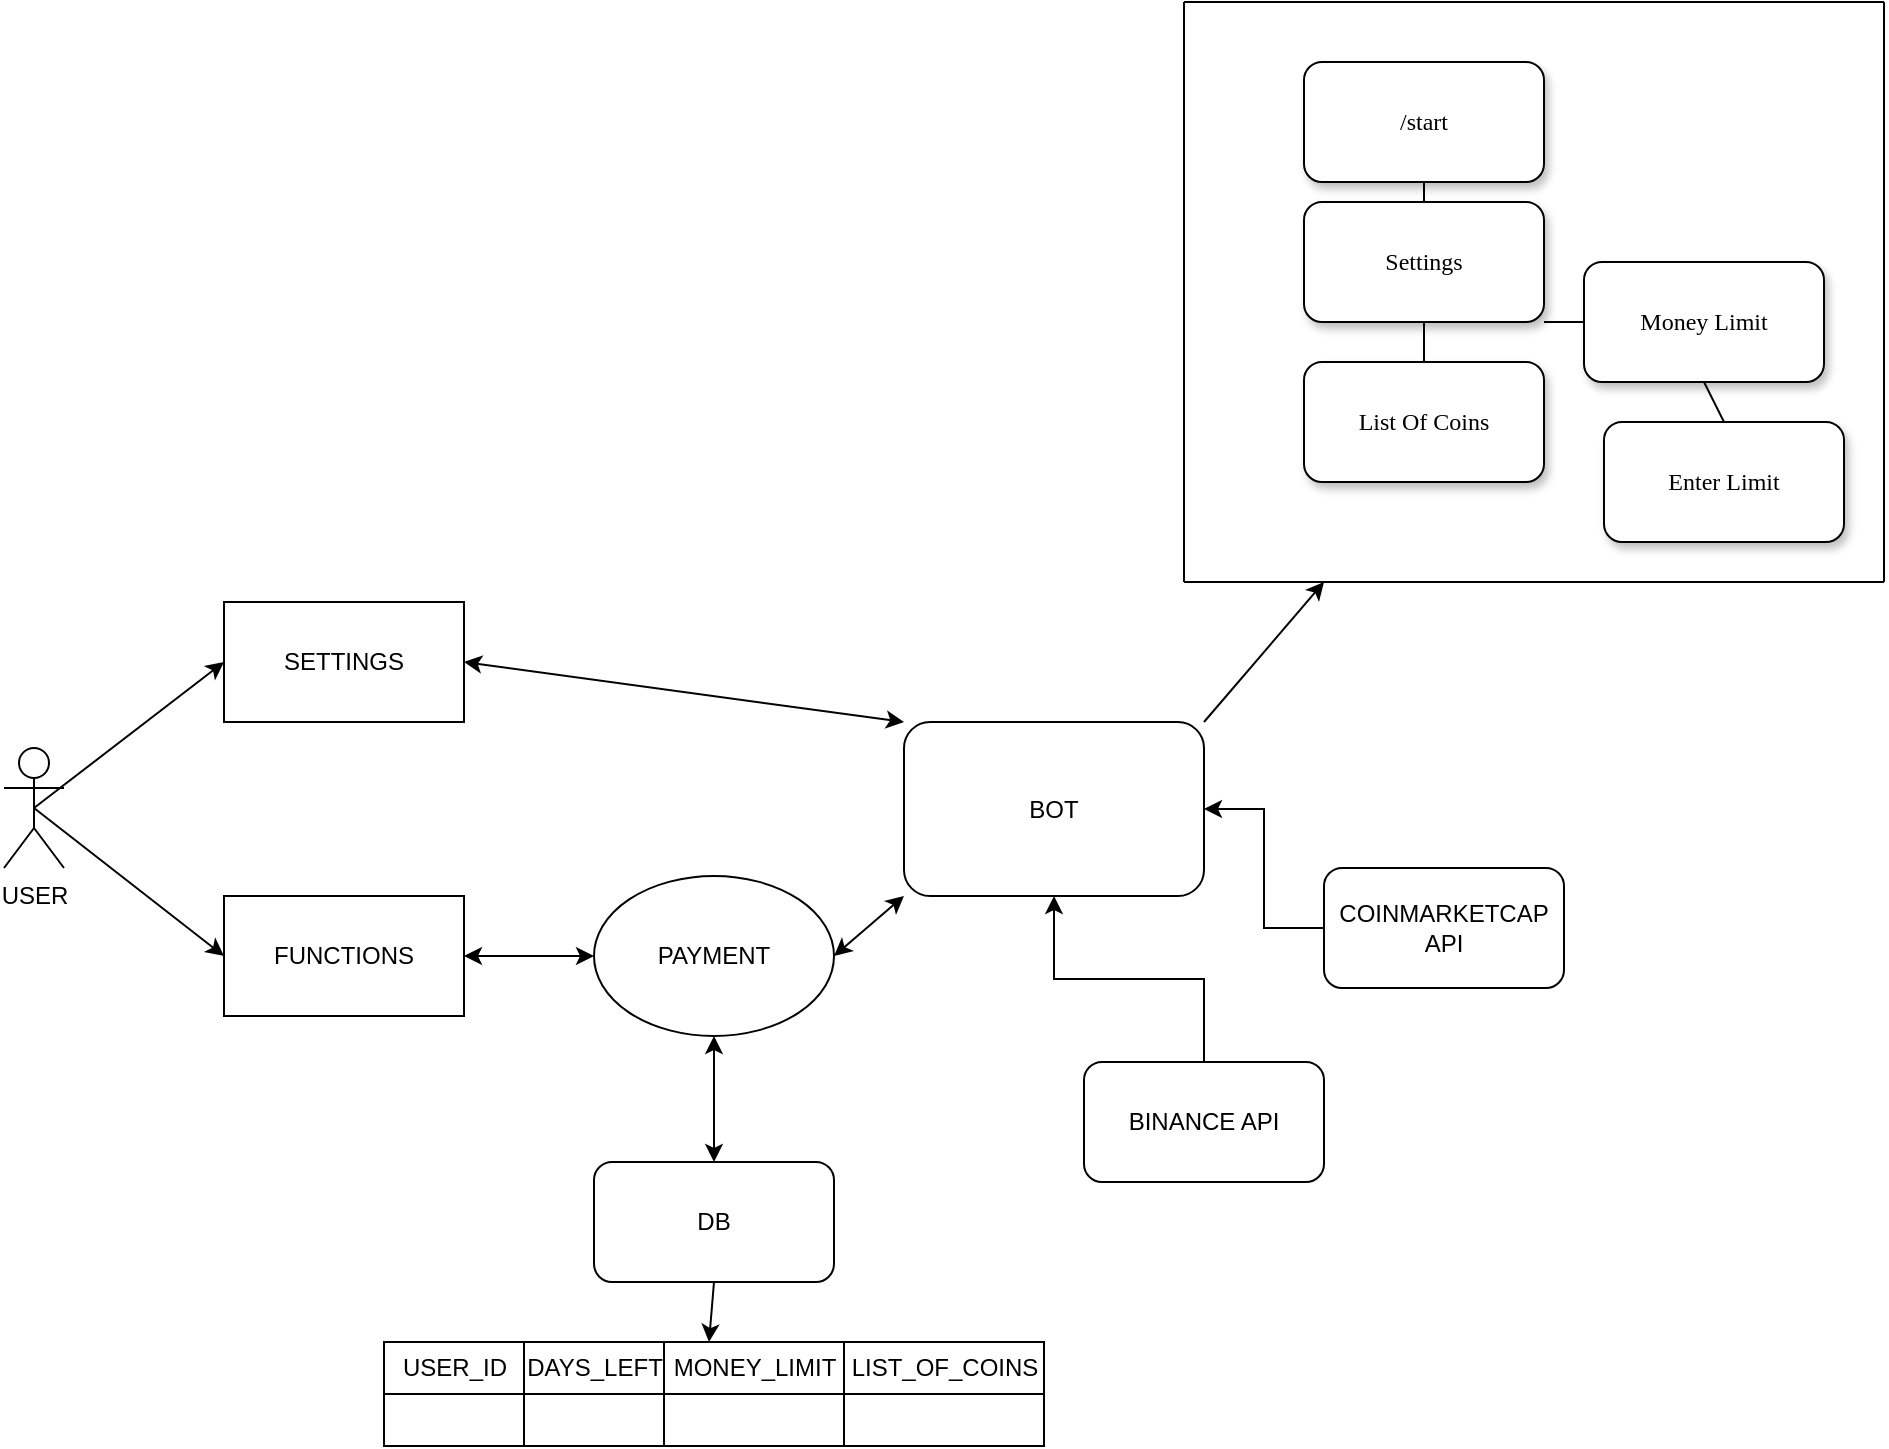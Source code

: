 <mxfile version="24.0.7" type="github">
  <diagram name="Page-1" id="e7e014a7-5840-1c2e-5031-d8a46d1fe8dd">
    <mxGraphModel dx="1082" dy="514" grid="1" gridSize="10" guides="1" tooltips="1" connect="1" arrows="1" fold="1" page="1" pageScale="1" pageWidth="1169" pageHeight="826" background="none" math="0" shadow="0">
      <root>
        <mxCell id="0" />
        <mxCell id="1" parent="0" />
        <mxCell id="A9pOm5I19ERkuxZuiraP-42" value="BOT" style="rounded=1;whiteSpace=wrap;html=1;" parent="1" vertex="1">
          <mxGeometry x="650" y="370" width="150" height="87" as="geometry" />
        </mxCell>
        <mxCell id="A9pOm5I19ERkuxZuiraP-43" value="USER" style="shape=umlActor;verticalLabelPosition=bottom;verticalAlign=top;html=1;outlineConnect=0;" parent="1" vertex="1">
          <mxGeometry x="200" y="383" width="30" height="60" as="geometry" />
        </mxCell>
        <mxCell id="A9pOm5I19ERkuxZuiraP-63" value="" style="edgeStyle=orthogonalEdgeStyle;rounded=0;orthogonalLoop=1;jettySize=auto;html=1;" parent="1" source="A9pOm5I19ERkuxZuiraP-46" target="A9pOm5I19ERkuxZuiraP-42" edge="1">
          <mxGeometry relative="1" as="geometry" />
        </mxCell>
        <mxCell id="A9pOm5I19ERkuxZuiraP-46" value="BINANCE API" style="rounded=1;whiteSpace=wrap;html=1;" parent="1" vertex="1">
          <mxGeometry x="740" y="540" width="120" height="60" as="geometry" />
        </mxCell>
        <mxCell id="A9pOm5I19ERkuxZuiraP-47" value="PAYMENT" style="ellipse;whiteSpace=wrap;html=1;" parent="1" vertex="1">
          <mxGeometry x="495" y="447" width="120" height="80" as="geometry" />
        </mxCell>
        <mxCell id="A9pOm5I19ERkuxZuiraP-49" value="DB" style="rounded=1;whiteSpace=wrap;html=1;" parent="1" vertex="1">
          <mxGeometry x="495" y="590" width="120" height="60" as="geometry" />
        </mxCell>
        <mxCell id="A9pOm5I19ERkuxZuiraP-51" value="SETTINGS" style="rounded=0;whiteSpace=wrap;html=1;" parent="1" vertex="1">
          <mxGeometry x="310" y="310" width="120" height="60" as="geometry" />
        </mxCell>
        <mxCell id="A9pOm5I19ERkuxZuiraP-52" value="FUNCTIONS" style="rounded=0;whiteSpace=wrap;html=1;" parent="1" vertex="1">
          <mxGeometry x="310" y="457" width="120" height="60" as="geometry" />
        </mxCell>
        <mxCell id="A9pOm5I19ERkuxZuiraP-54" value="" style="endArrow=classic;html=1;rounded=0;exitX=0.5;exitY=0.5;exitDx=0;exitDy=0;exitPerimeter=0;entryX=0;entryY=0.5;entryDx=0;entryDy=0;" parent="1" source="A9pOm5I19ERkuxZuiraP-43" target="A9pOm5I19ERkuxZuiraP-51" edge="1">
          <mxGeometry width="50" height="50" relative="1" as="geometry">
            <mxPoint x="640" y="510" as="sourcePoint" />
            <mxPoint x="690" y="460" as="targetPoint" />
          </mxGeometry>
        </mxCell>
        <mxCell id="A9pOm5I19ERkuxZuiraP-55" value="" style="endArrow=classic;startArrow=classic;html=1;rounded=0;exitX=1;exitY=0.5;exitDx=0;exitDy=0;entryX=0;entryY=0;entryDx=0;entryDy=0;" parent="1" source="A9pOm5I19ERkuxZuiraP-51" target="A9pOm5I19ERkuxZuiraP-42" edge="1">
          <mxGeometry width="50" height="50" relative="1" as="geometry">
            <mxPoint x="430" y="330" as="sourcePoint" />
            <mxPoint x="650" y="403.5" as="targetPoint" />
          </mxGeometry>
        </mxCell>
        <mxCell id="A9pOm5I19ERkuxZuiraP-56" value="" style="endArrow=classic;startArrow=classic;html=1;rounded=0;exitX=1;exitY=0.5;exitDx=0;exitDy=0;entryX=0;entryY=1;entryDx=0;entryDy=0;" parent="1" source="A9pOm5I19ERkuxZuiraP-47" target="A9pOm5I19ERkuxZuiraP-42" edge="1">
          <mxGeometry width="50" height="50" relative="1" as="geometry">
            <mxPoint x="615" y="503.5" as="sourcePoint" />
            <mxPoint x="650" y="430" as="targetPoint" />
          </mxGeometry>
        </mxCell>
        <mxCell id="A9pOm5I19ERkuxZuiraP-60" value="" style="endArrow=classic;html=1;rounded=0;exitX=0.5;exitY=0.5;exitDx=0;exitDy=0;exitPerimeter=0;entryX=0;entryY=0.5;entryDx=0;entryDy=0;" parent="1" source="A9pOm5I19ERkuxZuiraP-43" target="A9pOm5I19ERkuxZuiraP-52" edge="1">
          <mxGeometry width="50" height="50" relative="1" as="geometry">
            <mxPoint x="640" y="470" as="sourcePoint" />
            <mxPoint x="690" y="420" as="targetPoint" />
          </mxGeometry>
        </mxCell>
        <mxCell id="A9pOm5I19ERkuxZuiraP-61" value="" style="endArrow=classic;startArrow=classic;html=1;rounded=0;exitX=1;exitY=0.5;exitDx=0;exitDy=0;entryX=0;entryY=0.5;entryDx=0;entryDy=0;" parent="1" source="A9pOm5I19ERkuxZuiraP-52" target="A9pOm5I19ERkuxZuiraP-47" edge="1">
          <mxGeometry width="50" height="50" relative="1" as="geometry">
            <mxPoint x="640" y="470" as="sourcePoint" />
            <mxPoint x="690" y="420" as="targetPoint" />
          </mxGeometry>
        </mxCell>
        <mxCell id="A9pOm5I19ERkuxZuiraP-64" value="" style="endArrow=classic;startArrow=classic;html=1;rounded=0;exitX=0.5;exitY=0;exitDx=0;exitDy=0;entryX=0.5;entryY=1;entryDx=0;entryDy=0;" parent="1" source="A9pOm5I19ERkuxZuiraP-49" target="A9pOm5I19ERkuxZuiraP-47" edge="1">
          <mxGeometry width="50" height="50" relative="1" as="geometry">
            <mxPoint x="550" y="510" as="sourcePoint" />
            <mxPoint x="600" y="460" as="targetPoint" />
          </mxGeometry>
        </mxCell>
        <mxCell id="KdGdZZAiLebhE1d6F8w3-1" value="USER_ID" style="swimlane;fontStyle=0;childLayout=stackLayout;horizontal=1;startSize=26;fillColor=none;horizontalStack=0;resizeParent=1;resizeParentMax=0;resizeLast=0;collapsible=1;marginBottom=0;html=1;" parent="1" vertex="1">
          <mxGeometry x="390" y="680" width="70" height="52" as="geometry" />
        </mxCell>
        <mxCell id="KdGdZZAiLebhE1d6F8w3-2" value="DAYS_LEFT" style="swimlane;fontStyle=0;childLayout=stackLayout;horizontal=1;startSize=26;fillColor=none;horizontalStack=0;resizeParent=1;resizeParentMax=0;resizeLast=0;collapsible=1;marginBottom=0;html=1;" parent="1" vertex="1">
          <mxGeometry x="460" y="680" width="70" height="52" as="geometry" />
        </mxCell>
        <mxCell id="KdGdZZAiLebhE1d6F8w3-3" value="MONEY_LIMIT" style="swimlane;fontStyle=0;childLayout=stackLayout;horizontal=1;startSize=26;fillColor=none;horizontalStack=0;resizeParent=1;resizeParentMax=0;resizeLast=0;collapsible=1;marginBottom=0;html=1;" parent="1" vertex="1">
          <mxGeometry x="530" y="680" width="90" height="52" as="geometry" />
        </mxCell>
        <mxCell id="KdGdZZAiLebhE1d6F8w3-4" value="LIST_OF_COINS" style="swimlane;fontStyle=0;childLayout=stackLayout;horizontal=1;startSize=26;fillColor=none;horizontalStack=0;resizeParent=1;resizeParentMax=0;resizeLast=0;collapsible=1;marginBottom=0;html=1;" parent="1" vertex="1">
          <mxGeometry x="620" y="680" width="100" height="52" as="geometry" />
        </mxCell>
        <mxCell id="KdGdZZAiLebhE1d6F8w3-7" value="" style="endArrow=classic;html=1;rounded=0;exitX=0.5;exitY=1;exitDx=0;exitDy=0;entryX=0.25;entryY=0;entryDx=0;entryDy=0;" parent="1" source="A9pOm5I19ERkuxZuiraP-49" target="KdGdZZAiLebhE1d6F8w3-3" edge="1">
          <mxGeometry width="50" height="50" relative="1" as="geometry">
            <mxPoint x="490" y="670" as="sourcePoint" />
            <mxPoint x="555" y="670" as="targetPoint" />
          </mxGeometry>
        </mxCell>
        <mxCell id="KdGdZZAiLebhE1d6F8w3-25" value="/start" style="whiteSpace=wrap;html=1;rounded=1;shadow=1;labelBackgroundColor=none;strokeWidth=1;fontFamily=Verdana;fontSize=12;align=center;" parent="1" vertex="1">
          <mxGeometry x="850" y="40" width="120" height="60" as="geometry" />
        </mxCell>
        <mxCell id="KdGdZZAiLebhE1d6F8w3-26" value="Settings" style="whiteSpace=wrap;html=1;rounded=1;shadow=1;labelBackgroundColor=none;strokeWidth=1;fontFamily=Verdana;fontSize=12;align=center;" parent="1" vertex="1">
          <mxGeometry x="850" y="110" width="120" height="60" as="geometry" />
        </mxCell>
        <mxCell id="KdGdZZAiLebhE1d6F8w3-27" value="" style="rounded=0;html=1;labelBackgroundColor=none;startArrow=none;startFill=0;startSize=5;endArrow=none;endFill=0;endSize=5;jettySize=auto;orthogonalLoop=1;strokeWidth=1;fontFamily=Verdana;fontSize=12" parent="1" source="KdGdZZAiLebhE1d6F8w3-25" target="KdGdZZAiLebhE1d6F8w3-26" edge="1">
          <mxGeometry x="-0.359" y="-11" relative="1" as="geometry">
            <mxPoint as="offset" />
          </mxGeometry>
        </mxCell>
        <mxCell id="KdGdZZAiLebhE1d6F8w3-29" value="List Of Coins" style="whiteSpace=wrap;html=1;rounded=1;shadow=1;labelBackgroundColor=none;strokeWidth=1;fontFamily=Verdana;fontSize=12;align=center;" parent="1" vertex="1">
          <mxGeometry x="850" y="190" width="120" height="60" as="geometry" />
        </mxCell>
        <mxCell id="KdGdZZAiLebhE1d6F8w3-31" value="" style="rounded=0;html=1;labelBackgroundColor=none;startArrow=none;startFill=0;startSize=5;endArrow=none;endFill=0;endSize=5;jettySize=auto;orthogonalLoop=1;strokeWidth=1;fontFamily=Verdana;fontSize=12;fontColor=default;" parent="1" source="KdGdZZAiLebhE1d6F8w3-26" target="KdGdZZAiLebhE1d6F8w3-29" edge="1">
          <mxGeometry x="-0.208" y="14" relative="1" as="geometry">
            <mxPoint as="offset" />
          </mxGeometry>
        </mxCell>
        <mxCell id="KdGdZZAiLebhE1d6F8w3-32" value="Money Limit" style="whiteSpace=wrap;html=1;rounded=1;shadow=1;labelBackgroundColor=none;strokeWidth=1;fontFamily=Verdana;fontSize=12;align=center;" parent="1" vertex="1">
          <mxGeometry x="990" y="140" width="120" height="60" as="geometry" />
        </mxCell>
        <mxCell id="KdGdZZAiLebhE1d6F8w3-33" value="" style="rounded=0;html=1;labelBackgroundColor=none;startArrow=none;startFill=0;startSize=5;endArrow=none;endFill=0;endSize=5;jettySize=auto;orthogonalLoop=1;strokeWidth=1;fontFamily=Verdana;fontSize=12;fontColor=default;exitX=1;exitY=1;exitDx=0;exitDy=0;entryX=0;entryY=0.5;entryDx=0;entryDy=0;" parent="1" source="KdGdZZAiLebhE1d6F8w3-26" target="KdGdZZAiLebhE1d6F8w3-32" edge="1">
          <mxGeometry x="-0.208" y="14" relative="1" as="geometry">
            <mxPoint as="offset" />
            <mxPoint x="790" y="160" as="sourcePoint" />
            <mxPoint x="850" y="185" as="targetPoint" />
          </mxGeometry>
        </mxCell>
        <mxCell id="KdGdZZAiLebhE1d6F8w3-34" value="Enter Limit" style="whiteSpace=wrap;html=1;rounded=1;shadow=1;labelBackgroundColor=none;strokeWidth=1;fontFamily=Verdana;fontSize=12;align=center;" parent="1" vertex="1">
          <mxGeometry x="1000" y="220" width="120" height="60" as="geometry" />
        </mxCell>
        <mxCell id="KdGdZZAiLebhE1d6F8w3-35" value="" style="rounded=0;html=1;labelBackgroundColor=none;startArrow=none;startFill=0;startSize=5;endArrow=none;endFill=0;endSize=5;jettySize=auto;orthogonalLoop=1;strokeWidth=1;fontFamily=Verdana;fontSize=12;fontColor=default;exitX=0.5;exitY=1;exitDx=0;exitDy=0;entryX=0.5;entryY=0;entryDx=0;entryDy=0;" parent="1" source="KdGdZZAiLebhE1d6F8w3-32" target="KdGdZZAiLebhE1d6F8w3-34" edge="1">
          <mxGeometry x="-0.208" y="14" relative="1" as="geometry">
            <mxPoint as="offset" />
            <mxPoint x="900" y="240" as="sourcePoint" />
            <mxPoint x="960" y="245" as="targetPoint" />
          </mxGeometry>
        </mxCell>
        <mxCell id="KdGdZZAiLebhE1d6F8w3-45" value="" style="endArrow=none;html=1;rounded=0;" parent="1" edge="1">
          <mxGeometry width="50" height="50" relative="1" as="geometry">
            <mxPoint x="1140" y="300" as="sourcePoint" />
            <mxPoint x="790" y="300" as="targetPoint" />
          </mxGeometry>
        </mxCell>
        <mxCell id="KdGdZZAiLebhE1d6F8w3-46" value="" style="endArrow=none;html=1;rounded=0;" parent="1" edge="1">
          <mxGeometry width="50" height="50" relative="1" as="geometry">
            <mxPoint x="790" y="300" as="sourcePoint" />
            <mxPoint x="790" y="10" as="targetPoint" />
            <Array as="points">
              <mxPoint x="790" y="160" />
            </Array>
          </mxGeometry>
        </mxCell>
        <mxCell id="KdGdZZAiLebhE1d6F8w3-48" value="" style="endArrow=none;html=1;rounded=0;" parent="1" edge="1">
          <mxGeometry width="50" height="50" relative="1" as="geometry">
            <mxPoint x="790" y="10" as="sourcePoint" />
            <mxPoint x="1140" y="10" as="targetPoint" />
          </mxGeometry>
        </mxCell>
        <mxCell id="KdGdZZAiLebhE1d6F8w3-49" value="" style="endArrow=none;html=1;rounded=0;" parent="1" edge="1">
          <mxGeometry width="50" height="50" relative="1" as="geometry">
            <mxPoint x="1140" y="300" as="sourcePoint" />
            <mxPoint x="1140" y="10" as="targetPoint" />
          </mxGeometry>
        </mxCell>
        <mxCell id="KdGdZZAiLebhE1d6F8w3-50" value="" style="endArrow=classic;html=1;rounded=0;exitX=1;exitY=0;exitDx=0;exitDy=0;" parent="1" source="A9pOm5I19ERkuxZuiraP-42" edge="1">
          <mxGeometry width="50" height="50" relative="1" as="geometry">
            <mxPoint x="690" y="310" as="sourcePoint" />
            <mxPoint x="860" y="300" as="targetPoint" />
          </mxGeometry>
        </mxCell>
        <mxCell id="trSbKU1FdE9YpmhPeeMb-3" value="COINMARKETCAP API" style="rounded=1;whiteSpace=wrap;html=1;" vertex="1" parent="1">
          <mxGeometry x="860" y="443" width="120" height="60" as="geometry" />
        </mxCell>
        <mxCell id="trSbKU1FdE9YpmhPeeMb-4" value="" style="edgeStyle=orthogonalEdgeStyle;rounded=0;orthogonalLoop=1;jettySize=auto;html=1;entryX=1;entryY=0.5;entryDx=0;entryDy=0;exitX=0;exitY=0.5;exitDx=0;exitDy=0;" edge="1" parent="1" source="trSbKU1FdE9YpmhPeeMb-3" target="A9pOm5I19ERkuxZuiraP-42">
          <mxGeometry relative="1" as="geometry">
            <mxPoint x="810" y="550" as="sourcePoint" />
            <mxPoint x="735" y="467" as="targetPoint" />
          </mxGeometry>
        </mxCell>
      </root>
    </mxGraphModel>
  </diagram>
</mxfile>
